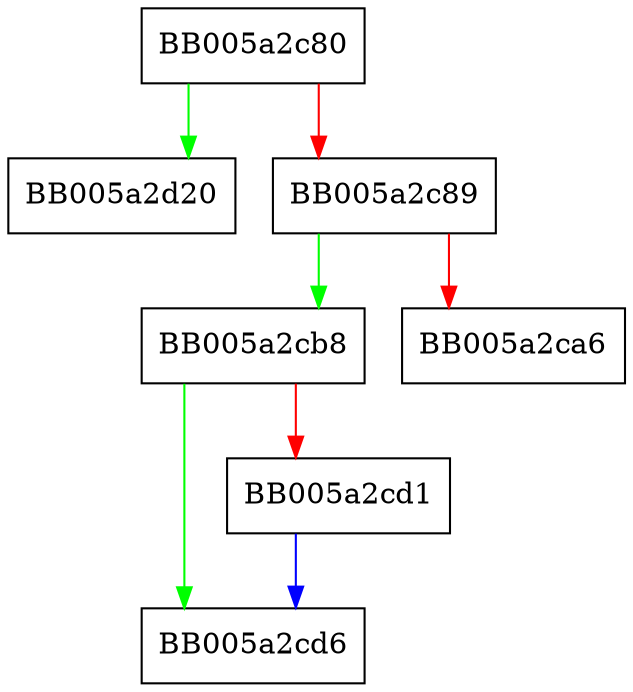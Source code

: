 digraph engine_free_util {
  node [shape="box"];
  graph [splines=ortho];
  BB005a2c80 -> BB005a2d20 [color="green"];
  BB005a2c80 -> BB005a2c89 [color="red"];
  BB005a2c89 -> BB005a2cb8 [color="green"];
  BB005a2c89 -> BB005a2ca6 [color="red"];
  BB005a2cb8 -> BB005a2cd6 [color="green"];
  BB005a2cb8 -> BB005a2cd1 [color="red"];
  BB005a2cd1 -> BB005a2cd6 [color="blue"];
}